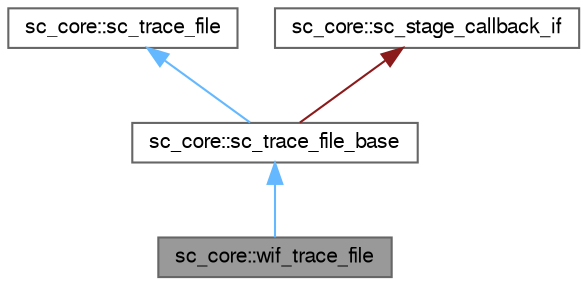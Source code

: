 digraph "sc_core::wif_trace_file"
{
 // LATEX_PDF_SIZE
  bgcolor="transparent";
  edge [fontname=FreeSans,fontsize=10,labelfontname=FreeSans,labelfontsize=10];
  node [fontname=FreeSans,fontsize=10,shape=box,height=0.2,width=0.4];
  Node1 [id="Node000001",label="sc_core::wif_trace_file",height=0.2,width=0.4,color="gray40", fillcolor="grey60", style="filled", fontcolor="black",tooltip=" "];
  Node2 -> Node1 [id="edge1_Node000001_Node000002",dir="back",color="steelblue1",style="solid",tooltip=" "];
  Node2 [id="Node000002",label="sc_core::sc_trace_file_base",height=0.2,width=0.4,color="gray40", fillcolor="white", style="filled",URL="$a02265.html",tooltip=" "];
  Node3 -> Node2 [id="edge2_Node000002_Node000003",dir="back",color="steelblue1",style="solid",tooltip=" "];
  Node3 [id="Node000003",label="sc_core::sc_trace_file",height=0.2,width=0.4,color="gray40", fillcolor="white", style="filled",URL="$a02261.html",tooltip=" "];
  Node4 -> Node2 [id="edge3_Node000002_Node000004",dir="back",color="firebrick4",style="solid",tooltip=" "];
  Node4 [id="Node000004",label="sc_core::sc_stage_callback_if",height=0.2,width=0.4,color="gray40", fillcolor="white", style="filled",URL="$a02225.html",tooltip=" "];
}
